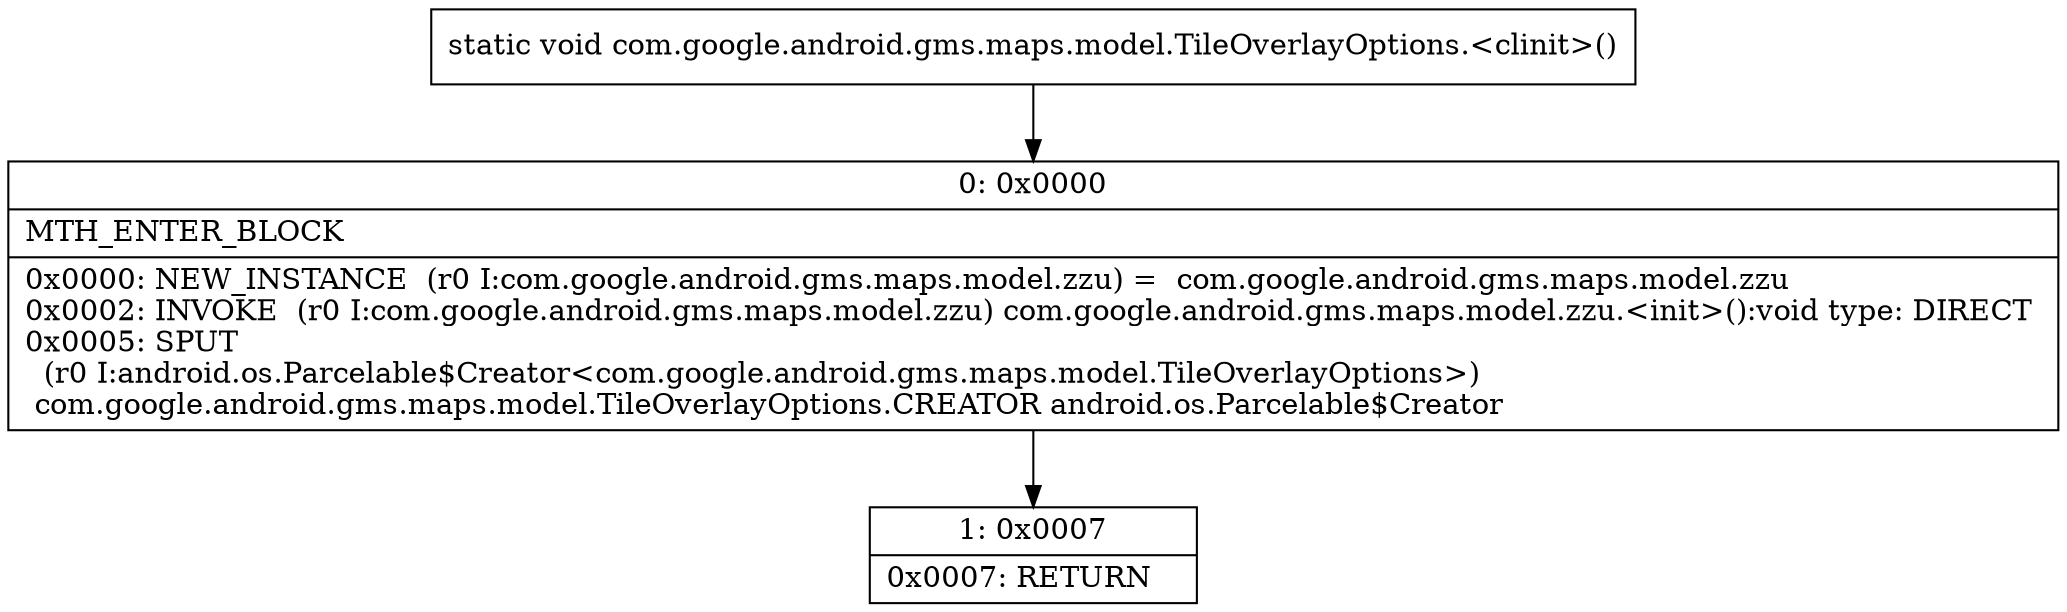 digraph "CFG forcom.google.android.gms.maps.model.TileOverlayOptions.\<clinit\>()V" {
Node_0 [shape=record,label="{0\:\ 0x0000|MTH_ENTER_BLOCK\l|0x0000: NEW_INSTANCE  (r0 I:com.google.android.gms.maps.model.zzu) =  com.google.android.gms.maps.model.zzu \l0x0002: INVOKE  (r0 I:com.google.android.gms.maps.model.zzu) com.google.android.gms.maps.model.zzu.\<init\>():void type: DIRECT \l0x0005: SPUT  \l  (r0 I:android.os.Parcelable$Creator\<com.google.android.gms.maps.model.TileOverlayOptions\>)\l com.google.android.gms.maps.model.TileOverlayOptions.CREATOR android.os.Parcelable$Creator \l}"];
Node_1 [shape=record,label="{1\:\ 0x0007|0x0007: RETURN   \l}"];
MethodNode[shape=record,label="{static void com.google.android.gms.maps.model.TileOverlayOptions.\<clinit\>() }"];
MethodNode -> Node_0;
Node_0 -> Node_1;
}

